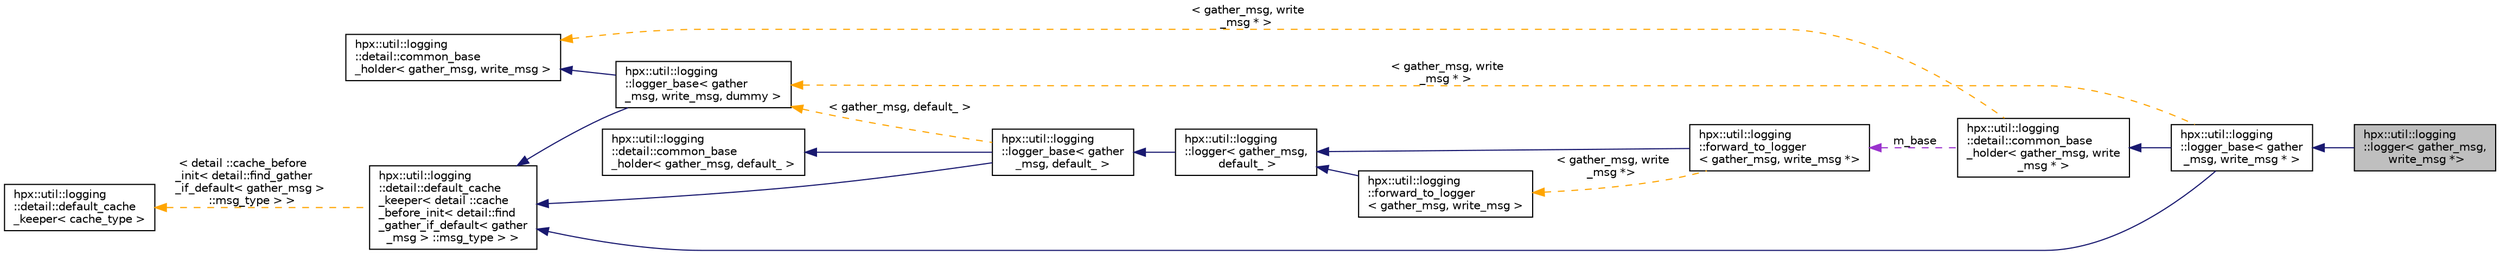 digraph "hpx::util::logging::logger&lt; gather_msg, write_msg *&gt;"
{
  edge [fontname="Helvetica",fontsize="10",labelfontname="Helvetica",labelfontsize="10"];
  node [fontname="Helvetica",fontsize="10",shape=record];
  rankdir="LR";
  Node7 [label="hpx::util::logging\l::logger\< gather_msg,\l write_msg *\>",height=0.2,width=0.4,color="black", fillcolor="grey75", style="filled", fontcolor="black"];
  Node8 -> Node7 [dir="back",color="midnightblue",fontsize="10",style="solid",fontname="Helvetica"];
  Node8 [label="hpx::util::logging\l::logger_base\< gather\l_msg, write_msg * \>",height=0.2,width=0.4,color="black", fillcolor="white", style="filled",URL="$da/d10/structhpx_1_1util_1_1logging_1_1logger__base.html"];
  Node9 -> Node8 [dir="back",color="midnightblue",fontsize="10",style="solid",fontname="Helvetica"];
  Node9 [label="hpx::util::logging\l::detail::default_cache\l_keeper\< detail ::cache\l_before_init\< detail::find\l_gather_if_default\< gather\l_msg \> ::msg_type \> \>",height=0.2,width=0.4,color="black", fillcolor="white", style="filled",URL="$d6/d40/structhpx_1_1util_1_1logging_1_1detail_1_1default__cache__keeper.html"];
  Node10 -> Node9 [dir="back",color="orange",fontsize="10",style="dashed",label=" \< detail ::cache_before\l_init\< detail::find_gather\l_if_default\< gather_msg \>\l ::msg_type \> \>" ,fontname="Helvetica"];
  Node10 [label="hpx::util::logging\l::detail::default_cache\l_keeper\< cache_type \>",height=0.2,width=0.4,color="black", fillcolor="white", style="filled",URL="$d6/d40/structhpx_1_1util_1_1logging_1_1detail_1_1default__cache__keeper.html",tooltip="default implementation of keeping cache "];
  Node11 -> Node8 [dir="back",color="midnightblue",fontsize="10",style="solid",fontname="Helvetica"];
  Node11 [label="hpx::util::logging\l::detail::common_base\l_holder\< gather_msg, write\l_msg * \>",height=0.2,width=0.4,color="black", fillcolor="white", style="filled",URL="$d2/d5a/structhpx_1_1util_1_1logging_1_1detail_1_1common__base__holder.html"];
  Node12 -> Node11 [dir="back",color="darkorchid3",fontsize="10",style="dashed",label=" m_base" ,fontname="Helvetica"];
  Node12 [label="hpx::util::logging\l::forward_to_logger\l\< gather_msg, write_msg *\>",height=0.2,width=0.4,color="black", fillcolor="white", style="filled",URL="$d5/d80/structhpx_1_1util_1_1logging_1_1forward__to__logger.html"];
  Node13 -> Node12 [dir="back",color="midnightblue",fontsize="10",style="solid",fontname="Helvetica"];
  Node13 [label="hpx::util::logging\l::logger\< gather_msg,\l default_ \>",height=0.2,width=0.4,color="black", fillcolor="white", style="filled",URL="$dd/d21/structhpx_1_1util_1_1logging_1_1logger_3_01gather__msg_00_01default___01_4.html"];
  Node14 -> Node13 [dir="back",color="midnightblue",fontsize="10",style="solid",fontname="Helvetica"];
  Node14 [label="hpx::util::logging\l::logger_base\< gather\l_msg, default_ \>",height=0.2,width=0.4,color="black", fillcolor="white", style="filled",URL="$da/d10/structhpx_1_1util_1_1logging_1_1logger__base.html"];
  Node9 -> Node14 [dir="back",color="midnightblue",fontsize="10",style="solid",fontname="Helvetica"];
  Node15 -> Node14 [dir="back",color="midnightblue",fontsize="10",style="solid",fontname="Helvetica"];
  Node15 [label="hpx::util::logging\l::detail::common_base\l_holder\< gather_msg, default_ \>",height=0.2,width=0.4,color="black", fillcolor="white", style="filled",URL="$d2/dfe/structhpx_1_1util_1_1logging_1_1detail_1_1common__base__holder_3_01gather__msg_00_01default___01_4.html"];
  Node16 -> Node14 [dir="back",color="orange",fontsize="10",style="dashed",label=" \< gather_msg, default_ \>" ,fontname="Helvetica"];
  Node16 [label="hpx::util::logging\l::logger_base\< gather\l_msg, write_msg, dummy \>",height=0.2,width=0.4,color="black", fillcolor="white", style="filled",URL="$da/d10/structhpx_1_1util_1_1logging_1_1logger__base.html",tooltip="logger base class. "];
  Node9 -> Node16 [dir="back",color="midnightblue",fontsize="10",style="solid",fontname="Helvetica"];
  Node17 -> Node16 [dir="back",color="midnightblue",fontsize="10",style="solid",fontname="Helvetica"];
  Node17 [label="hpx::util::logging\l::detail::common_base\l_holder\< gather_msg, write_msg \>",height=0.2,width=0.4,color="black", fillcolor="white", style="filled",URL="$d2/d5a/structhpx_1_1util_1_1logging_1_1detail_1_1common__base__holder.html"];
  Node18 -> Node12 [dir="back",color="orange",fontsize="10",style="dashed",label=" \< gather_msg, write\l_msg *\>" ,fontname="Helvetica"];
  Node18 [label="hpx::util::logging\l::forward_to_logger\l\< gather_msg, write_msg \>",height=0.2,width=0.4,color="black", fillcolor="white", style="filled",URL="$d5/d80/structhpx_1_1util_1_1logging_1_1forward__to__logger.html",tooltip="Forwards everything to a different logger. "];
  Node13 -> Node18 [dir="back",color="midnightblue",fontsize="10",style="solid",fontname="Helvetica"];
  Node17 -> Node11 [dir="back",color="orange",fontsize="10",style="dashed",label=" \< gather_msg, write\l_msg * \>" ,fontname="Helvetica"];
  Node16 -> Node8 [dir="back",color="orange",fontsize="10",style="dashed",label=" \< gather_msg, write\l_msg * \>" ,fontname="Helvetica"];
}
